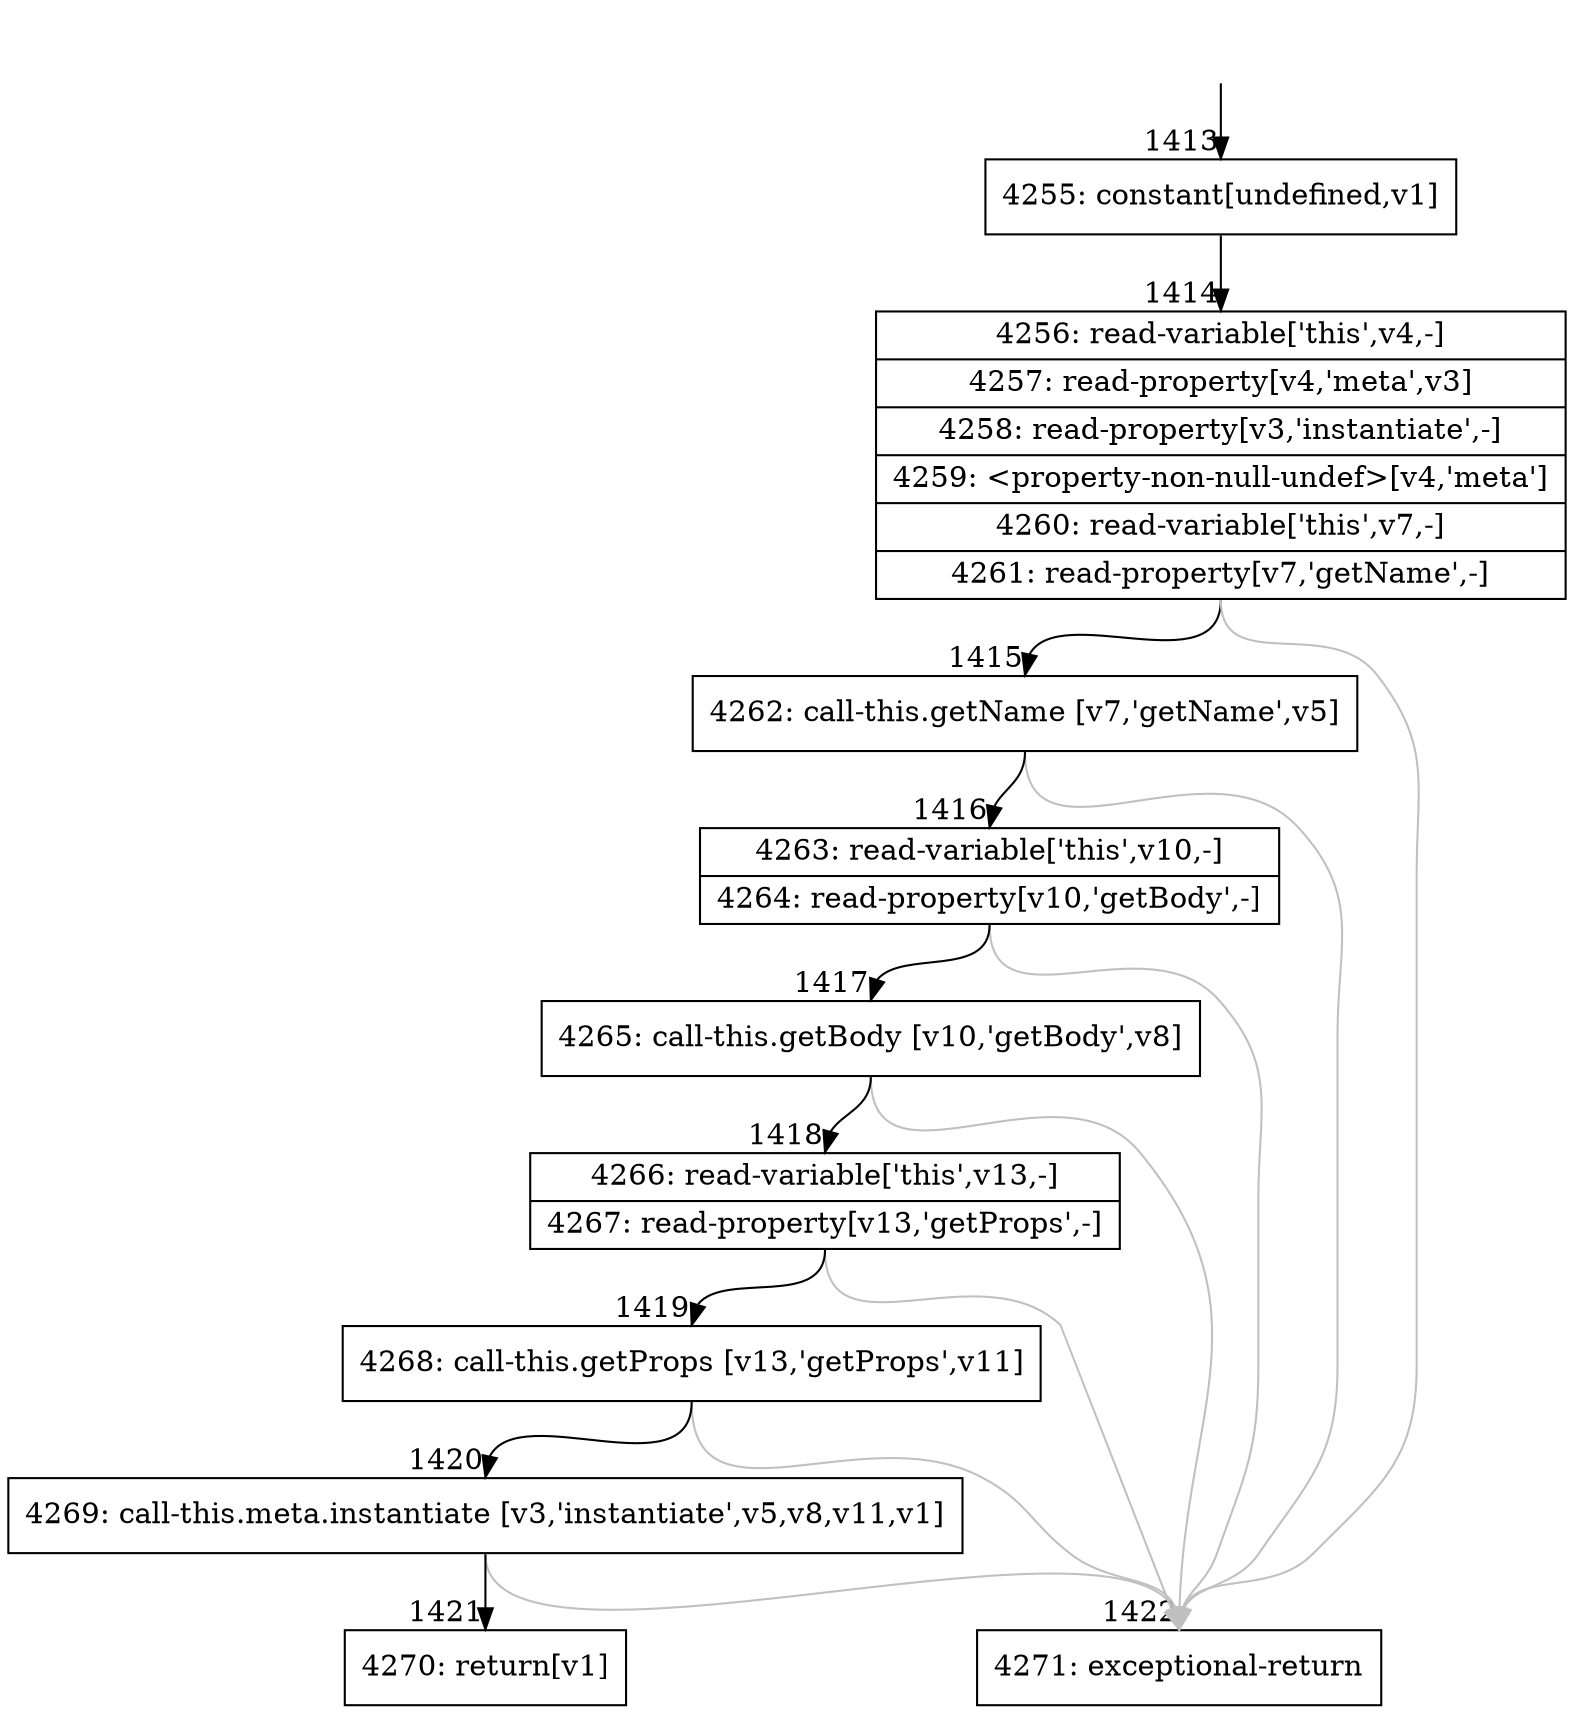 digraph {
rankdir="TD"
BB_entry167[shape=none,label=""];
BB_entry167 -> BB1413 [tailport=s, headport=n, headlabel="    1413"]
BB1413 [shape=record label="{4255: constant[undefined,v1]}" ] 
BB1413 -> BB1414 [tailport=s, headport=n, headlabel="      1414"]
BB1414 [shape=record label="{4256: read-variable['this',v4,-]|4257: read-property[v4,'meta',v3]|4258: read-property[v3,'instantiate',-]|4259: \<property-non-null-undef\>[v4,'meta']|4260: read-variable['this',v7,-]|4261: read-property[v7,'getName',-]}" ] 
BB1414 -> BB1415 [tailport=s, headport=n, headlabel="      1415"]
BB1414 -> BB1422 [tailport=s, headport=n, color=gray, headlabel="      1422"]
BB1415 [shape=record label="{4262: call-this.getName [v7,'getName',v5]}" ] 
BB1415 -> BB1416 [tailport=s, headport=n, headlabel="      1416"]
BB1415 -> BB1422 [tailport=s, headport=n, color=gray]
BB1416 [shape=record label="{4263: read-variable['this',v10,-]|4264: read-property[v10,'getBody',-]}" ] 
BB1416 -> BB1417 [tailport=s, headport=n, headlabel="      1417"]
BB1416 -> BB1422 [tailport=s, headport=n, color=gray]
BB1417 [shape=record label="{4265: call-this.getBody [v10,'getBody',v8]}" ] 
BB1417 -> BB1418 [tailport=s, headport=n, headlabel="      1418"]
BB1417 -> BB1422 [tailport=s, headport=n, color=gray]
BB1418 [shape=record label="{4266: read-variable['this',v13,-]|4267: read-property[v13,'getProps',-]}" ] 
BB1418 -> BB1419 [tailport=s, headport=n, headlabel="      1419"]
BB1418 -> BB1422 [tailport=s, headport=n, color=gray]
BB1419 [shape=record label="{4268: call-this.getProps [v13,'getProps',v11]}" ] 
BB1419 -> BB1420 [tailport=s, headport=n, headlabel="      1420"]
BB1419 -> BB1422 [tailport=s, headport=n, color=gray]
BB1420 [shape=record label="{4269: call-this.meta.instantiate [v3,'instantiate',v5,v8,v11,v1]}" ] 
BB1420 -> BB1421 [tailport=s, headport=n, headlabel="      1421"]
BB1420 -> BB1422 [tailport=s, headport=n, color=gray]
BB1421 [shape=record label="{4270: return[v1]}" ] 
BB1422 [shape=record label="{4271: exceptional-return}" ] 
//#$~ 1685
}
